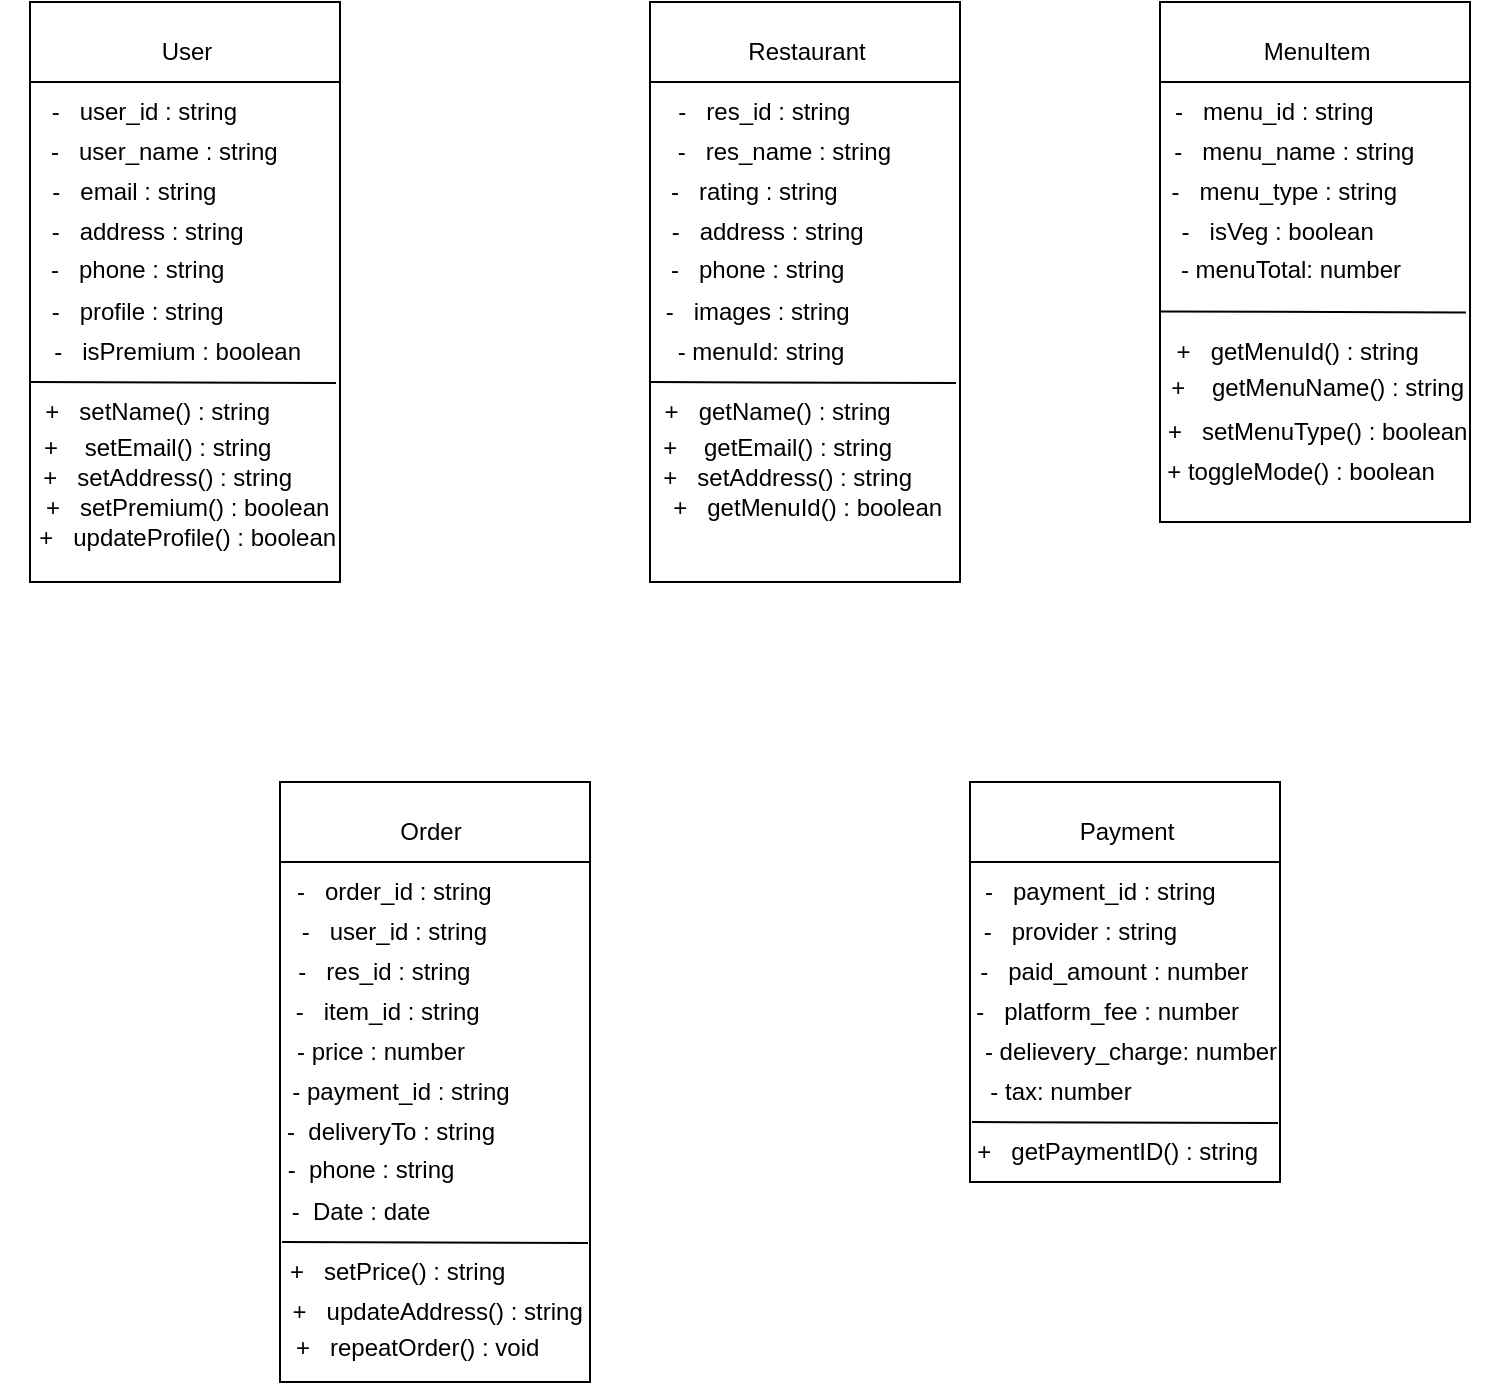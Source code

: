 <mxfile version="24.7.6">
  <diagram name="Page-1" id="y_faogmUr_tyXBb0gfAW">
    <mxGraphModel dx="1069" dy="800" grid="1" gridSize="10" guides="1" tooltips="1" connect="1" arrows="1" fold="1" page="1" pageScale="1" pageWidth="1169" pageHeight="826" math="0" shadow="0">
      <root>
        <mxCell id="0" />
        <mxCell id="1" parent="0" />
        <mxCell id="2lzlo_W82aKkVQdmokpe-1" value="" style="rounded=0;whiteSpace=wrap;html=1;" vertex="1" parent="1">
          <mxGeometry x="225" y="190" width="155" height="290" as="geometry" />
        </mxCell>
        <mxCell id="2lzlo_W82aKkVQdmokpe-2" value="" style="endArrow=none;html=1;rounded=0;exitX=0;exitY=0.25;exitDx=0;exitDy=0;" edge="1" parent="1">
          <mxGeometry width="50" height="50" relative="1" as="geometry">
            <mxPoint x="225" y="230" as="sourcePoint" />
            <mxPoint x="380" y="230" as="targetPoint" />
          </mxGeometry>
        </mxCell>
        <mxCell id="2lzlo_W82aKkVQdmokpe-3" value="User" style="text;html=1;align=center;verticalAlign=middle;resizable=0;points=[];autosize=1;strokeColor=none;fillColor=none;" vertex="1" parent="1">
          <mxGeometry x="277.5" y="200" width="50" height="30" as="geometry" />
        </mxCell>
        <mxCell id="2lzlo_W82aKkVQdmokpe-4" value="&amp;nbsp;- &amp;nbsp; user_id : string" style="text;html=1;align=center;verticalAlign=middle;resizable=0;points=[];autosize=1;strokeColor=none;fillColor=none;" vertex="1" parent="1">
          <mxGeometry x="220" y="230" width="120" height="30" as="geometry" />
        </mxCell>
        <mxCell id="2lzlo_W82aKkVQdmokpe-5" value="&amp;nbsp;- &amp;nbsp; user_name : string" style="text;html=1;align=center;verticalAlign=middle;resizable=0;points=[];autosize=1;strokeColor=none;fillColor=none;" vertex="1" parent="1">
          <mxGeometry x="220" y="250" width="140" height="30" as="geometry" />
        </mxCell>
        <mxCell id="2lzlo_W82aKkVQdmokpe-7" value="&amp;nbsp;- &amp;nbsp; email : string" style="text;html=1;align=center;verticalAlign=middle;resizable=0;points=[];autosize=1;strokeColor=none;fillColor=none;" vertex="1" parent="1">
          <mxGeometry x="220" y="270" width="110" height="30" as="geometry" />
        </mxCell>
        <mxCell id="2lzlo_W82aKkVQdmokpe-8" value="&amp;nbsp; - &amp;nbsp; address : string" style="text;html=1;align=center;verticalAlign=middle;resizable=0;points=[];autosize=1;strokeColor=none;fillColor=none;" vertex="1" parent="1">
          <mxGeometry x="215" y="290" width="130" height="30" as="geometry" />
        </mxCell>
        <mxCell id="2lzlo_W82aKkVQdmokpe-9" value="&amp;nbsp; - &amp;nbsp; phone : string" style="text;html=1;align=center;verticalAlign=middle;resizable=0;points=[];autosize=1;strokeColor=none;fillColor=none;" vertex="1" parent="1">
          <mxGeometry x="215" y="309" width="120" height="30" as="geometry" />
        </mxCell>
        <mxCell id="2lzlo_W82aKkVQdmokpe-10" value="&amp;nbsp; - &amp;nbsp; profile : string" style="text;html=1;align=center;verticalAlign=middle;resizable=0;points=[];autosize=1;strokeColor=none;fillColor=none;" vertex="1" parent="1">
          <mxGeometry x="215" y="330" width="120" height="30" as="geometry" />
        </mxCell>
        <mxCell id="2lzlo_W82aKkVQdmokpe-11" value="&amp;nbsp; - &amp;nbsp; isPremium : boolean" style="text;html=1;align=center;verticalAlign=middle;resizable=0;points=[];autosize=1;strokeColor=none;fillColor=none;" vertex="1" parent="1">
          <mxGeometry x="220" y="350" width="150" height="30" as="geometry" />
        </mxCell>
        <mxCell id="2lzlo_W82aKkVQdmokpe-12" value="" style="endArrow=none;html=1;rounded=0;entryX=0.987;entryY=0.657;entryDx=0;entryDy=0;exitX=0;exitY=0.25;exitDx=0;exitDy=0;entryPerimeter=0;" edge="1" parent="1" target="2lzlo_W82aKkVQdmokpe-1">
          <mxGeometry width="50" height="50" relative="1" as="geometry">
            <mxPoint x="225" y="380" as="sourcePoint" />
            <mxPoint x="370" y="380" as="targetPoint" />
          </mxGeometry>
        </mxCell>
        <mxCell id="2lzlo_W82aKkVQdmokpe-13" value="&amp;nbsp; + &amp;nbsp; setName() : string" style="text;html=1;align=center;verticalAlign=middle;resizable=0;points=[];autosize=1;strokeColor=none;fillColor=none;" vertex="1" parent="1">
          <mxGeometry x="215" y="380" width="140" height="30" as="geometry" />
        </mxCell>
        <mxCell id="2lzlo_W82aKkVQdmokpe-14" value="&amp;nbsp; + &amp;nbsp; &amp;nbsp;setEmail() : string" style="text;html=1;align=center;verticalAlign=middle;resizable=0;points=[];autosize=1;strokeColor=none;fillColor=none;" vertex="1" parent="1">
          <mxGeometry x="215" y="398" width="140" height="30" as="geometry" />
        </mxCell>
        <mxCell id="2lzlo_W82aKkVQdmokpe-15" value="&amp;nbsp; + &amp;nbsp; setAddress() : string" style="text;html=1;align=center;verticalAlign=middle;resizable=0;points=[];autosize=1;strokeColor=none;fillColor=none;" vertex="1" parent="1">
          <mxGeometry x="215" y="413" width="150" height="30" as="geometry" />
        </mxCell>
        <mxCell id="2lzlo_W82aKkVQdmokpe-16" value="&amp;nbsp; + &amp;nbsp; setPremium() : boolean" style="text;html=1;align=center;verticalAlign=middle;resizable=0;points=[];autosize=1;strokeColor=none;fillColor=none;" vertex="1" parent="1">
          <mxGeometry x="215" y="428" width="170" height="30" as="geometry" />
        </mxCell>
        <mxCell id="2lzlo_W82aKkVQdmokpe-17" value="&amp;nbsp; + &amp;nbsp; updateProfile() : boolean" style="text;html=1;align=center;verticalAlign=middle;resizable=0;points=[];autosize=1;strokeColor=none;fillColor=none;" vertex="1" parent="1">
          <mxGeometry x="210" y="443" width="180" height="30" as="geometry" />
        </mxCell>
        <mxCell id="2lzlo_W82aKkVQdmokpe-18" value="" style="rounded=0;whiteSpace=wrap;html=1;" vertex="1" parent="1">
          <mxGeometry x="535" y="190" width="155" height="290" as="geometry" />
        </mxCell>
        <mxCell id="2lzlo_W82aKkVQdmokpe-19" value="" style="endArrow=none;html=1;rounded=0;exitX=0;exitY=0.25;exitDx=0;exitDy=0;" edge="1" parent="1">
          <mxGeometry width="50" height="50" relative="1" as="geometry">
            <mxPoint x="535" y="230" as="sourcePoint" />
            <mxPoint x="690" y="230" as="targetPoint" />
          </mxGeometry>
        </mxCell>
        <mxCell id="2lzlo_W82aKkVQdmokpe-20" value="Restaurant" style="text;html=1;align=center;verticalAlign=middle;resizable=0;points=[];autosize=1;strokeColor=none;fillColor=none;" vertex="1" parent="1">
          <mxGeometry x="572.5" y="200" width="80" height="30" as="geometry" />
        </mxCell>
        <mxCell id="2lzlo_W82aKkVQdmokpe-21" value="&amp;nbsp;- &amp;nbsp; res_id : string" style="text;html=1;align=center;verticalAlign=middle;resizable=0;points=[];autosize=1;strokeColor=none;fillColor=none;" vertex="1" parent="1">
          <mxGeometry x="535" y="230" width="110" height="30" as="geometry" />
        </mxCell>
        <mxCell id="2lzlo_W82aKkVQdmokpe-22" value="&amp;nbsp;- &amp;nbsp; res_name : string" style="text;html=1;align=center;verticalAlign=middle;resizable=0;points=[];autosize=1;strokeColor=none;fillColor=none;" vertex="1" parent="1">
          <mxGeometry x="535" y="250" width="130" height="30" as="geometry" />
        </mxCell>
        <mxCell id="2lzlo_W82aKkVQdmokpe-23" value="&amp;nbsp;- &amp;nbsp; rating : string" style="text;html=1;align=center;verticalAlign=middle;resizable=0;points=[];autosize=1;strokeColor=none;fillColor=none;" vertex="1" parent="1">
          <mxGeometry x="530" y="270" width="110" height="30" as="geometry" />
        </mxCell>
        <mxCell id="2lzlo_W82aKkVQdmokpe-24" value="&amp;nbsp; - &amp;nbsp; address : string" style="text;html=1;align=center;verticalAlign=middle;resizable=0;points=[];autosize=1;strokeColor=none;fillColor=none;" vertex="1" parent="1">
          <mxGeometry x="525" y="290" width="130" height="30" as="geometry" />
        </mxCell>
        <mxCell id="2lzlo_W82aKkVQdmokpe-25" value="&amp;nbsp; - &amp;nbsp; phone : string" style="text;html=1;align=center;verticalAlign=middle;resizable=0;points=[];autosize=1;strokeColor=none;fillColor=none;" vertex="1" parent="1">
          <mxGeometry x="525" y="309" width="120" height="30" as="geometry" />
        </mxCell>
        <mxCell id="2lzlo_W82aKkVQdmokpe-26" value="&amp;nbsp; - &amp;nbsp; images : string" style="text;html=1;align=center;verticalAlign=middle;resizable=0;points=[];autosize=1;strokeColor=none;fillColor=none;" vertex="1" parent="1">
          <mxGeometry x="525" y="330" width="120" height="30" as="geometry" />
        </mxCell>
        <mxCell id="2lzlo_W82aKkVQdmokpe-27" value="- menuId: string" style="text;html=1;align=center;verticalAlign=middle;resizable=0;points=[];autosize=1;strokeColor=none;fillColor=none;" vertex="1" parent="1">
          <mxGeometry x="535" y="350" width="110" height="30" as="geometry" />
        </mxCell>
        <mxCell id="2lzlo_W82aKkVQdmokpe-28" value="" style="endArrow=none;html=1;rounded=0;entryX=0.987;entryY=0.657;entryDx=0;entryDy=0;exitX=0;exitY=0.25;exitDx=0;exitDy=0;entryPerimeter=0;" edge="1" target="2lzlo_W82aKkVQdmokpe-18" parent="1">
          <mxGeometry width="50" height="50" relative="1" as="geometry">
            <mxPoint x="535" y="380" as="sourcePoint" />
            <mxPoint x="680" y="380" as="targetPoint" />
          </mxGeometry>
        </mxCell>
        <mxCell id="2lzlo_W82aKkVQdmokpe-29" value="&amp;nbsp; + &amp;nbsp; getName() : string" style="text;html=1;align=center;verticalAlign=middle;resizable=0;points=[];autosize=1;strokeColor=none;fillColor=none;" vertex="1" parent="1">
          <mxGeometry x="525" y="380" width="140" height="30" as="geometry" />
        </mxCell>
        <mxCell id="2lzlo_W82aKkVQdmokpe-30" value="&amp;nbsp; + &amp;nbsp; &amp;nbsp;getEmail() : string" style="text;html=1;align=center;verticalAlign=middle;resizable=0;points=[];autosize=1;strokeColor=none;fillColor=none;" vertex="1" parent="1">
          <mxGeometry x="525" y="398" width="140" height="30" as="geometry" />
        </mxCell>
        <mxCell id="2lzlo_W82aKkVQdmokpe-31" value="&amp;nbsp; + &amp;nbsp; setAddress() : string" style="text;html=1;align=center;verticalAlign=middle;resizable=0;points=[];autosize=1;strokeColor=none;fillColor=none;" vertex="1" parent="1">
          <mxGeometry x="525" y="413" width="150" height="30" as="geometry" />
        </mxCell>
        <mxCell id="2lzlo_W82aKkVQdmokpe-32" value="&amp;nbsp; + &amp;nbsp; getMenuId() : boolean" style="text;html=1;align=center;verticalAlign=middle;resizable=0;points=[];autosize=1;strokeColor=none;fillColor=none;" vertex="1" parent="1">
          <mxGeometry x="530" y="428" width="160" height="30" as="geometry" />
        </mxCell>
        <mxCell id="2lzlo_W82aKkVQdmokpe-34" value="" style="rounded=0;whiteSpace=wrap;html=1;" vertex="1" parent="1">
          <mxGeometry x="790" y="190" width="155" height="260" as="geometry" />
        </mxCell>
        <mxCell id="2lzlo_W82aKkVQdmokpe-35" value="" style="endArrow=none;html=1;rounded=0;exitX=0;exitY=0.25;exitDx=0;exitDy=0;" edge="1" parent="1">
          <mxGeometry width="50" height="50" relative="1" as="geometry">
            <mxPoint x="790" y="230" as="sourcePoint" />
            <mxPoint x="945" y="230" as="targetPoint" />
          </mxGeometry>
        </mxCell>
        <mxCell id="2lzlo_W82aKkVQdmokpe-36" value="MenuItem" style="text;html=1;align=center;verticalAlign=middle;resizable=0;points=[];autosize=1;strokeColor=none;fillColor=none;" vertex="1" parent="1">
          <mxGeometry x="827.5" y="200" width="80" height="30" as="geometry" />
        </mxCell>
        <mxCell id="2lzlo_W82aKkVQdmokpe-37" value="&amp;nbsp;- &amp;nbsp; menu_id : string" style="text;html=1;align=center;verticalAlign=middle;resizable=0;points=[];autosize=1;strokeColor=none;fillColor=none;" vertex="1" parent="1">
          <mxGeometry x="780" y="230" width="130" height="30" as="geometry" />
        </mxCell>
        <mxCell id="2lzlo_W82aKkVQdmokpe-38" value="&amp;nbsp;- &amp;nbsp; menu_name : string" style="text;html=1;align=center;verticalAlign=middle;resizable=0;points=[];autosize=1;strokeColor=none;fillColor=none;" vertex="1" parent="1">
          <mxGeometry x="780" y="250" width="150" height="30" as="geometry" />
        </mxCell>
        <mxCell id="2lzlo_W82aKkVQdmokpe-39" value="&amp;nbsp;- &amp;nbsp; menu_type : string" style="text;html=1;align=center;verticalAlign=middle;resizable=0;points=[];autosize=1;strokeColor=none;fillColor=none;" vertex="1" parent="1">
          <mxGeometry x="780" y="270" width="140" height="30" as="geometry" />
        </mxCell>
        <mxCell id="2lzlo_W82aKkVQdmokpe-40" value="&amp;nbsp; - &amp;nbsp; isVeg : boolean" style="text;html=1;align=center;verticalAlign=middle;resizable=0;points=[];autosize=1;strokeColor=none;fillColor=none;" vertex="1" parent="1">
          <mxGeometry x="780" y="290" width="130" height="30" as="geometry" />
        </mxCell>
        <mxCell id="2lzlo_W82aKkVQdmokpe-43" value="- menuTotal: number" style="text;html=1;align=center;verticalAlign=middle;resizable=0;points=[];autosize=1;strokeColor=none;fillColor=none;" vertex="1" parent="1">
          <mxGeometry x="790" y="309" width="130" height="30" as="geometry" />
        </mxCell>
        <mxCell id="2lzlo_W82aKkVQdmokpe-44" value="" style="endArrow=none;html=1;rounded=0;entryX=0.987;entryY=0.657;entryDx=0;entryDy=0;exitX=0;exitY=0.25;exitDx=0;exitDy=0;entryPerimeter=0;" edge="1" parent="1">
          <mxGeometry width="50" height="50" relative="1" as="geometry">
            <mxPoint x="790" y="344.73" as="sourcePoint" />
            <mxPoint x="942.985" y="345.26" as="targetPoint" />
          </mxGeometry>
        </mxCell>
        <mxCell id="2lzlo_W82aKkVQdmokpe-45" value="&amp;nbsp; + &amp;nbsp; getMenuId() : string" style="text;html=1;align=center;verticalAlign=middle;resizable=0;points=[];autosize=1;strokeColor=none;fillColor=none;" vertex="1" parent="1">
          <mxGeometry x="780" y="350" width="150" height="30" as="geometry" />
        </mxCell>
        <mxCell id="2lzlo_W82aKkVQdmokpe-46" value="&amp;nbsp; + &amp;nbsp; &amp;nbsp;getMenuName() : string" style="text;html=1;align=center;verticalAlign=middle;resizable=0;points=[];autosize=1;strokeColor=none;fillColor=none;" vertex="1" parent="1">
          <mxGeometry x="775" y="368" width="180" height="30" as="geometry" />
        </mxCell>
        <mxCell id="2lzlo_W82aKkVQdmokpe-48" value="&amp;nbsp; + &amp;nbsp; setMenuType() : boolean" style="text;html=1;align=center;verticalAlign=middle;resizable=0;points=[];autosize=1;strokeColor=none;fillColor=none;" vertex="1" parent="1">
          <mxGeometry x="775" y="390" width="180" height="30" as="geometry" />
        </mxCell>
        <mxCell id="2lzlo_W82aKkVQdmokpe-49" value="+ toggleMode() : boolean" style="text;html=1;align=center;verticalAlign=middle;resizable=0;points=[];autosize=1;strokeColor=none;fillColor=none;" vertex="1" parent="1">
          <mxGeometry x="780" y="410" width="160" height="30" as="geometry" />
        </mxCell>
        <mxCell id="2lzlo_W82aKkVQdmokpe-50" value="" style="rounded=0;whiteSpace=wrap;html=1;" vertex="1" parent="1">
          <mxGeometry x="350" y="580" width="155" height="300" as="geometry" />
        </mxCell>
        <mxCell id="2lzlo_W82aKkVQdmokpe-51" value="" style="endArrow=none;html=1;rounded=0;exitX=0;exitY=0.25;exitDx=0;exitDy=0;" edge="1" parent="1">
          <mxGeometry width="50" height="50" relative="1" as="geometry">
            <mxPoint x="350" y="620" as="sourcePoint" />
            <mxPoint x="505" y="620" as="targetPoint" />
          </mxGeometry>
        </mxCell>
        <mxCell id="2lzlo_W82aKkVQdmokpe-52" value="Order" style="text;html=1;align=center;verticalAlign=middle;resizable=0;points=[];autosize=1;strokeColor=none;fillColor=none;" vertex="1" parent="1">
          <mxGeometry x="400" y="590" width="50" height="30" as="geometry" />
        </mxCell>
        <mxCell id="2lzlo_W82aKkVQdmokpe-53" value="&amp;nbsp;- &amp;nbsp; order_id : string" style="text;html=1;align=center;verticalAlign=middle;resizable=0;points=[];autosize=1;strokeColor=none;fillColor=none;" vertex="1" parent="1">
          <mxGeometry x="345" y="620" width="120" height="30" as="geometry" />
        </mxCell>
        <mxCell id="2lzlo_W82aKkVQdmokpe-54" value="&amp;nbsp;- &amp;nbsp; user_id : string" style="text;html=1;align=center;verticalAlign=middle;resizable=0;points=[];autosize=1;strokeColor=none;fillColor=none;" vertex="1" parent="1">
          <mxGeometry x="345" y="640" width="120" height="30" as="geometry" />
        </mxCell>
        <mxCell id="2lzlo_W82aKkVQdmokpe-55" value="&amp;nbsp;- &amp;nbsp; res_id : string" style="text;html=1;align=center;verticalAlign=middle;resizable=0;points=[];autosize=1;strokeColor=none;fillColor=none;" vertex="1" parent="1">
          <mxGeometry x="345" y="660" width="110" height="30" as="geometry" />
        </mxCell>
        <mxCell id="2lzlo_W82aKkVQdmokpe-56" value="&amp;nbsp; - &amp;nbsp; item_id : string" style="text;html=1;align=center;verticalAlign=middle;resizable=0;points=[];autosize=1;strokeColor=none;fillColor=none;" vertex="1" parent="1">
          <mxGeometry x="340" y="680" width="120" height="30" as="geometry" />
        </mxCell>
        <mxCell id="2lzlo_W82aKkVQdmokpe-57" value="- price : number" style="text;html=1;align=center;verticalAlign=middle;resizable=0;points=[];autosize=1;strokeColor=none;fillColor=none;" vertex="1" parent="1">
          <mxGeometry x="345" y="700" width="110" height="30" as="geometry" />
        </mxCell>
        <mxCell id="2lzlo_W82aKkVQdmokpe-58" value="" style="endArrow=none;html=1;rounded=0;entryX=0.987;entryY=0.657;entryDx=0;entryDy=0;exitX=0;exitY=0.25;exitDx=0;exitDy=0;entryPerimeter=0;" edge="1" parent="1">
          <mxGeometry width="50" height="50" relative="1" as="geometry">
            <mxPoint x="351.01" y="810" as="sourcePoint" />
            <mxPoint x="503.995" y="810.53" as="targetPoint" />
          </mxGeometry>
        </mxCell>
        <mxCell id="2lzlo_W82aKkVQdmokpe-59" value="&amp;nbsp; + &amp;nbsp; setPrice() : string" style="text;html=1;align=center;verticalAlign=middle;resizable=0;points=[];autosize=1;strokeColor=none;fillColor=none;" vertex="1" parent="1">
          <mxGeometry x="335" y="810" width="140" height="30" as="geometry" />
        </mxCell>
        <mxCell id="2lzlo_W82aKkVQdmokpe-60" value="&amp;nbsp; + &amp;nbsp; updateAddress() : string" style="text;html=1;align=center;verticalAlign=middle;resizable=0;points=[];autosize=1;strokeColor=none;fillColor=none;" vertex="1" parent="1">
          <mxGeometry x="335" y="830" width="180" height="30" as="geometry" />
        </mxCell>
        <mxCell id="2lzlo_W82aKkVQdmokpe-61" value="&amp;nbsp; + &amp;nbsp; repeatOrder() : void" style="text;html=1;align=center;verticalAlign=middle;resizable=0;points=[];autosize=1;strokeColor=none;fillColor=none;" vertex="1" parent="1">
          <mxGeometry x="340" y="848" width="150" height="30" as="geometry" />
        </mxCell>
        <mxCell id="2lzlo_W82aKkVQdmokpe-63" value="" style="rounded=0;whiteSpace=wrap;html=1;" vertex="1" parent="1">
          <mxGeometry x="695" y="580" width="155" height="200" as="geometry" />
        </mxCell>
        <mxCell id="2lzlo_W82aKkVQdmokpe-64" value="" style="endArrow=none;html=1;rounded=0;exitX=0;exitY=0.25;exitDx=0;exitDy=0;" edge="1" parent="1">
          <mxGeometry width="50" height="50" relative="1" as="geometry">
            <mxPoint x="695" y="620" as="sourcePoint" />
            <mxPoint x="850" y="620" as="targetPoint" />
          </mxGeometry>
        </mxCell>
        <mxCell id="2lzlo_W82aKkVQdmokpe-65" value="Payment" style="text;html=1;align=center;verticalAlign=middle;resizable=0;points=[];autosize=1;strokeColor=none;fillColor=none;" vertex="1" parent="1">
          <mxGeometry x="737.5" y="590" width="70" height="30" as="geometry" />
        </mxCell>
        <mxCell id="2lzlo_W82aKkVQdmokpe-66" value="&amp;nbsp;- &amp;nbsp; payment_id : string" style="text;html=1;align=center;verticalAlign=middle;resizable=0;points=[];autosize=1;strokeColor=none;fillColor=none;" vertex="1" parent="1">
          <mxGeometry x="687.5" y="620" width="140" height="30" as="geometry" />
        </mxCell>
        <mxCell id="2lzlo_W82aKkVQdmokpe-67" value="&amp;nbsp;- &amp;nbsp; provider : string" style="text;html=1;align=center;verticalAlign=middle;resizable=0;points=[];autosize=1;strokeColor=none;fillColor=none;" vertex="1" parent="1">
          <mxGeometry x="687.5" y="640" width="120" height="30" as="geometry" />
        </mxCell>
        <mxCell id="2lzlo_W82aKkVQdmokpe-68" value="&amp;nbsp;- &amp;nbsp; paid_amount : number" style="text;html=1;align=center;verticalAlign=middle;resizable=0;points=[];autosize=1;strokeColor=none;fillColor=none;" vertex="1" parent="1">
          <mxGeometry x="685" y="660" width="160" height="30" as="geometry" />
        </mxCell>
        <mxCell id="2lzlo_W82aKkVQdmokpe-69" value="&amp;nbsp; - &amp;nbsp; platform_fee : number" style="text;html=1;align=center;verticalAlign=middle;resizable=0;points=[];autosize=1;strokeColor=none;fillColor=none;" vertex="1" parent="1">
          <mxGeometry x="680" y="680" width="160" height="30" as="geometry" />
        </mxCell>
        <mxCell id="2lzlo_W82aKkVQdmokpe-70" value="- delievery_charge: number" style="text;html=1;align=center;verticalAlign=middle;resizable=0;points=[];autosize=1;strokeColor=none;fillColor=none;" vertex="1" parent="1">
          <mxGeometry x="690" y="700" width="170" height="30" as="geometry" />
        </mxCell>
        <mxCell id="2lzlo_W82aKkVQdmokpe-71" value="" style="endArrow=none;html=1;rounded=0;entryX=0.987;entryY=0.657;entryDx=0;entryDy=0;exitX=0;exitY=0.25;exitDx=0;exitDy=0;entryPerimeter=0;" edge="1" parent="1">
          <mxGeometry width="50" height="50" relative="1" as="geometry">
            <mxPoint x="696.01" y="750" as="sourcePoint" />
            <mxPoint x="848.995" y="750.53" as="targetPoint" />
          </mxGeometry>
        </mxCell>
        <mxCell id="2lzlo_W82aKkVQdmokpe-72" value="&amp;nbsp; + &amp;nbsp; getPaymentID() : string" style="text;html=1;align=center;verticalAlign=middle;resizable=0;points=[];autosize=1;strokeColor=none;fillColor=none;" vertex="1" parent="1">
          <mxGeometry x="680" y="750" width="170" height="30" as="geometry" />
        </mxCell>
        <mxCell id="2lzlo_W82aKkVQdmokpe-77" value="- payment_id : string" style="text;html=1;align=center;verticalAlign=middle;resizable=0;points=[];autosize=1;strokeColor=none;fillColor=none;" vertex="1" parent="1">
          <mxGeometry x="345" y="720" width="130" height="30" as="geometry" />
        </mxCell>
        <mxCell id="2lzlo_W82aKkVQdmokpe-78" value="- &amp;nbsp;deliveryTo : string" style="text;html=1;align=center;verticalAlign=middle;resizable=0;points=[];autosize=1;strokeColor=none;fillColor=none;" vertex="1" parent="1">
          <mxGeometry x="340" y="740" width="130" height="30" as="geometry" />
        </mxCell>
        <mxCell id="2lzlo_W82aKkVQdmokpe-79" value="- &amp;nbsp;phone : string" style="text;html=1;align=center;verticalAlign=middle;resizable=0;points=[];autosize=1;strokeColor=none;fillColor=none;" vertex="1" parent="1">
          <mxGeometry x="340" y="759" width="110" height="30" as="geometry" />
        </mxCell>
        <mxCell id="2lzlo_W82aKkVQdmokpe-80" value="- &amp;nbsp;Date : date" style="text;html=1;align=center;verticalAlign=middle;resizable=0;points=[];autosize=1;strokeColor=none;fillColor=none;" vertex="1" parent="1">
          <mxGeometry x="345" y="780" width="90" height="30" as="geometry" />
        </mxCell>
        <mxCell id="2lzlo_W82aKkVQdmokpe-81" value="- tax: number" style="text;html=1;align=center;verticalAlign=middle;resizable=0;points=[];autosize=1;strokeColor=none;fillColor=none;" vertex="1" parent="1">
          <mxGeometry x="695" y="720" width="90" height="30" as="geometry" />
        </mxCell>
      </root>
    </mxGraphModel>
  </diagram>
</mxfile>
